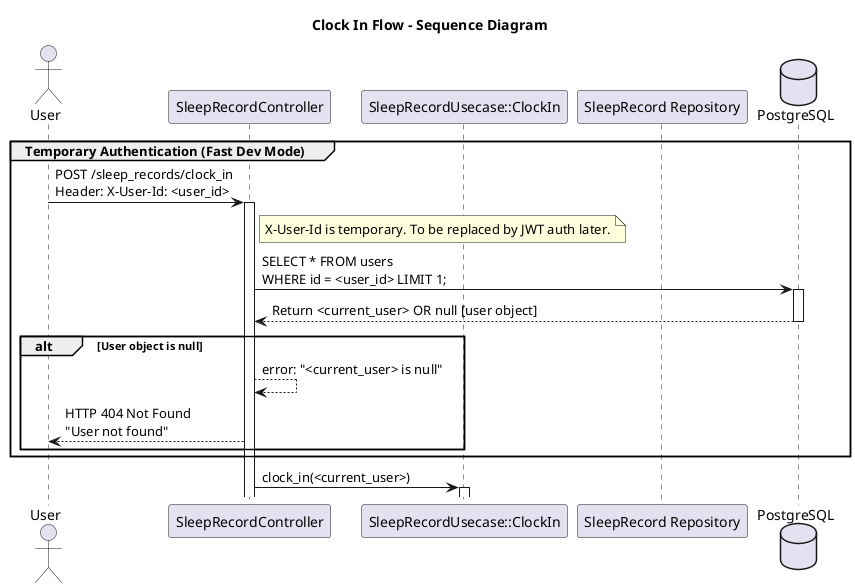 @startuml ClockInFlow
title Clock In Flow - Sequence Diagram

' Define actors and components
actor User
participant "SleepRecordController" as Controller
participant "SleepRecordUsecase::ClockIn" as Usecase
participant "SleepRecord Repository" as Repository
database "PostgreSQL" as DB

' Temporary auth via X-User-Id header (for fast development, to be replaced later)
group Temporary Authentication (Fast Dev Mode)
    User -> Controller: POST /sleep_records/clock_in\nHeader: X-User-Id: <user_id>
    activate Controller

    note right of Controller
      X-User-Id is temporary. To be replaced by JWT auth later.
    end note

    Controller -> DB: SELECT * FROM users\nWHERE id = <user_id> LIMIT 1;
    activate DB
    DB --> Controller: Return <current_user> OR null [user object]
    deactivate DB

    alt User object is null
        Controller --> Controller: error: "<current_user> is null"
        Controller --> User: HTTP 404 Not Found\n"User not found"
    end
end group

Controller -> Usecase: clock_in(<current_user>)
activate Usecase

@enduml